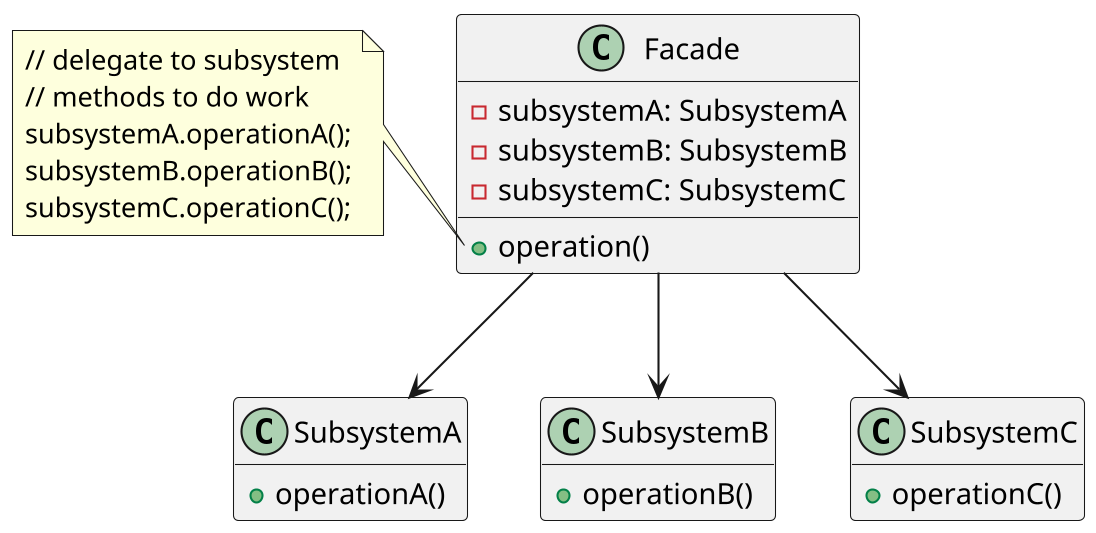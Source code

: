@startuml
skinparam dpi 200
hide empty members

class Facade {
  - subsystemA: SubsystemA
  - subsystemB: SubsystemB
  - subsystemC: SubsystemC
  + operation()
}

class SubsystemA {
+ operationA()
}

class SubsystemB {
+ operationB()
}

class SubsystemC {
+ operationC()
}

note left of Facade::operation
  // delegate to subsystem
  // methods to do work
  subsystemA.operationA();
  subsystemB.operationB();
  subsystemC.operationC();
end note

Facade --> SubsystemA
Facade --> SubsystemB
Facade --> SubsystemC
@enduml
